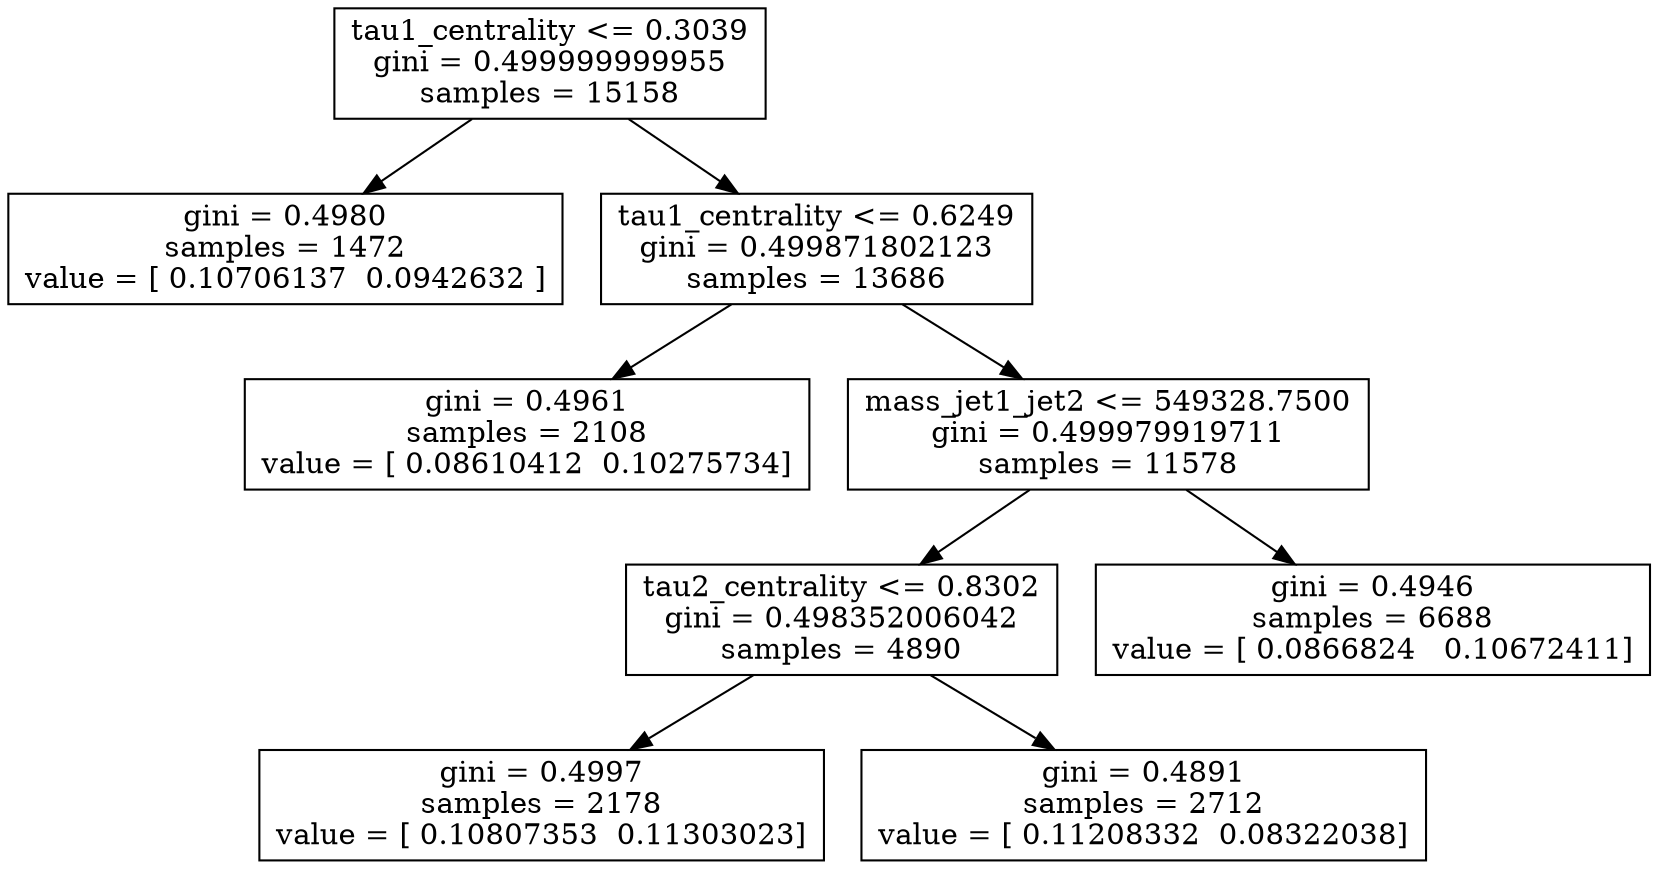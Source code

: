 digraph Tree {
0 [label="tau1_centrality <= 0.3039\ngini = 0.499999999955\nsamples = 15158", shape="box"] ;
1 [label="gini = 0.4980\nsamples = 1472\nvalue = [ 0.10706137  0.0942632 ]", shape="box"] ;
0 -> 1 ;
2 [label="tau1_centrality <= 0.6249\ngini = 0.499871802123\nsamples = 13686", shape="box"] ;
0 -> 2 ;
3 [label="gini = 0.4961\nsamples = 2108\nvalue = [ 0.08610412  0.10275734]", shape="box"] ;
2 -> 3 ;
4 [label="mass_jet1_jet2 <= 549328.7500\ngini = 0.499979919711\nsamples = 11578", shape="box"] ;
2 -> 4 ;
5 [label="tau2_centrality <= 0.8302\ngini = 0.498352006042\nsamples = 4890", shape="box"] ;
4 -> 5 ;
6 [label="gini = 0.4997\nsamples = 2178\nvalue = [ 0.10807353  0.11303023]", shape="box"] ;
5 -> 6 ;
7 [label="gini = 0.4891\nsamples = 2712\nvalue = [ 0.11208332  0.08322038]", shape="box"] ;
5 -> 7 ;
8 [label="gini = 0.4946\nsamples = 6688\nvalue = [ 0.0866824   0.10672411]", shape="box"] ;
4 -> 8 ;
}